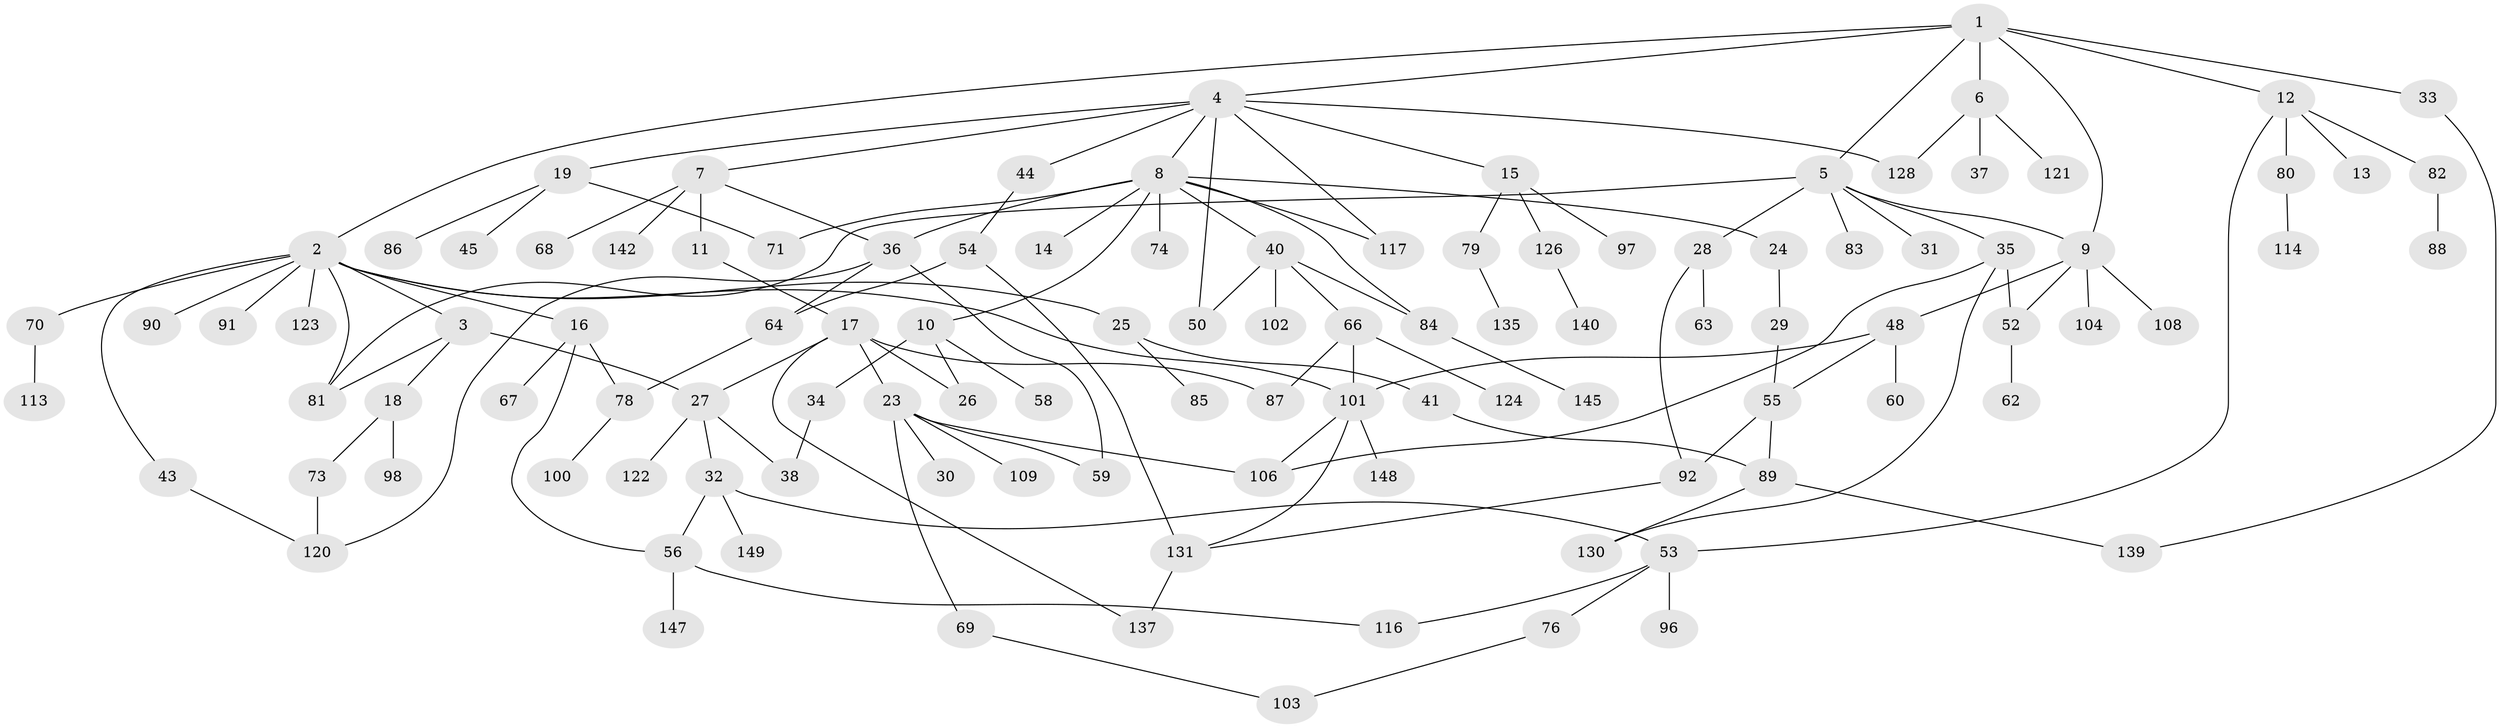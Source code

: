 // Generated by graph-tools (version 1.1) at 2025/23/03/03/25 07:23:35]
// undirected, 110 vertices, 144 edges
graph export_dot {
graph [start="1"]
  node [color=gray90,style=filled];
  1;
  2 [super="+22"];
  3 [super="+61"];
  4 [super="+47"];
  5 [super="+110"];
  6 [super="+21"];
  7 [super="+42"];
  8 [super="+129"];
  9 [super="+144"];
  10;
  11;
  12 [super="+46"];
  13;
  14;
  15 [super="+57"];
  16 [super="+105"];
  17 [super="+132"];
  18 [super="+115"];
  19 [super="+20"];
  23 [super="+72"];
  24;
  25;
  26;
  27 [super="+119"];
  28 [super="+39"];
  29 [super="+51"];
  30 [super="+141"];
  31;
  32 [super="+75"];
  33;
  34 [super="+112"];
  35 [super="+133"];
  36 [super="+65"];
  37;
  38 [super="+94"];
  40 [super="+49"];
  41;
  43;
  44 [super="+143"];
  45;
  48;
  50;
  52;
  53 [super="+107"];
  54 [super="+111"];
  55 [super="+95"];
  56 [super="+127"];
  58;
  59;
  60;
  62 [super="+93"];
  63;
  64 [super="+77"];
  66 [super="+118"];
  67;
  68;
  69;
  70;
  71;
  73;
  74;
  76;
  78;
  79 [super="+99"];
  80;
  81;
  82;
  83;
  84 [super="+134"];
  85;
  86;
  87;
  88;
  89;
  90;
  91;
  92;
  96;
  97;
  98;
  100;
  101 [super="+138"];
  102;
  103;
  104;
  106 [super="+146"];
  108;
  109;
  113;
  114;
  116;
  117;
  120 [super="+125"];
  121;
  122;
  123;
  124;
  126;
  128;
  130;
  131 [super="+136"];
  135;
  137;
  139;
  140;
  142;
  145;
  147;
  148;
  149;
  1 -- 2;
  1 -- 4;
  1 -- 5;
  1 -- 6;
  1 -- 9;
  1 -- 12;
  1 -- 33;
  2 -- 3;
  2 -- 16;
  2 -- 70;
  2 -- 90;
  2 -- 91;
  2 -- 101;
  2 -- 81;
  2 -- 25;
  2 -- 123;
  2 -- 43;
  3 -- 18;
  3 -- 27;
  3 -- 81;
  4 -- 7;
  4 -- 8;
  4 -- 15;
  4 -- 19;
  4 -- 44;
  4 -- 128;
  4 -- 50;
  4 -- 117;
  5 -- 28;
  5 -- 31;
  5 -- 35;
  5 -- 83;
  5 -- 81;
  5 -- 9;
  6 -- 121;
  6 -- 128;
  6 -- 37;
  7 -- 11;
  7 -- 36;
  7 -- 68;
  7 -- 142;
  8 -- 10;
  8 -- 14;
  8 -- 24;
  8 -- 40 [weight=2];
  8 -- 74;
  8 -- 84;
  8 -- 117;
  8 -- 71;
  8 -- 36;
  9 -- 48;
  9 -- 52;
  9 -- 104;
  9 -- 108;
  10 -- 26;
  10 -- 34;
  10 -- 58;
  11 -- 17;
  12 -- 13;
  12 -- 53;
  12 -- 80;
  12 -- 82;
  15 -- 79;
  15 -- 126;
  15 -- 97;
  16 -- 67;
  16 -- 78;
  16 -- 56;
  17 -- 23;
  17 -- 137;
  17 -- 26;
  17 -- 87;
  17 -- 27;
  18 -- 73;
  18 -- 98;
  19 -- 71;
  19 -- 86;
  19 -- 45;
  23 -- 30;
  23 -- 69;
  23 -- 109;
  23 -- 106;
  23 -- 59;
  24 -- 29;
  25 -- 41;
  25 -- 85;
  27 -- 32;
  27 -- 38;
  27 -- 122;
  28 -- 92;
  28 -- 63;
  29 -- 55;
  32 -- 56;
  32 -- 149;
  32 -- 53;
  33 -- 139;
  34 -- 38;
  35 -- 130;
  35 -- 106;
  35 -- 52;
  36 -- 59;
  36 -- 64;
  36 -- 120;
  40 -- 50;
  40 -- 66;
  40 -- 84;
  40 -- 102;
  41 -- 89;
  43 -- 120;
  44 -- 54;
  48 -- 60;
  48 -- 55;
  48 -- 101;
  52 -- 62;
  53 -- 76;
  53 -- 96;
  53 -- 116;
  54 -- 131;
  54 -- 64;
  55 -- 92;
  55 -- 89;
  56 -- 116;
  56 -- 147;
  64 -- 78;
  66 -- 87;
  66 -- 101;
  66 -- 124;
  69 -- 103;
  70 -- 113;
  73 -- 120;
  76 -- 103;
  78 -- 100;
  79 -- 135;
  80 -- 114;
  82 -- 88;
  84 -- 145;
  89 -- 130;
  89 -- 139;
  92 -- 131;
  101 -- 106;
  101 -- 131;
  101 -- 148;
  126 -- 140;
  131 -- 137;
}
